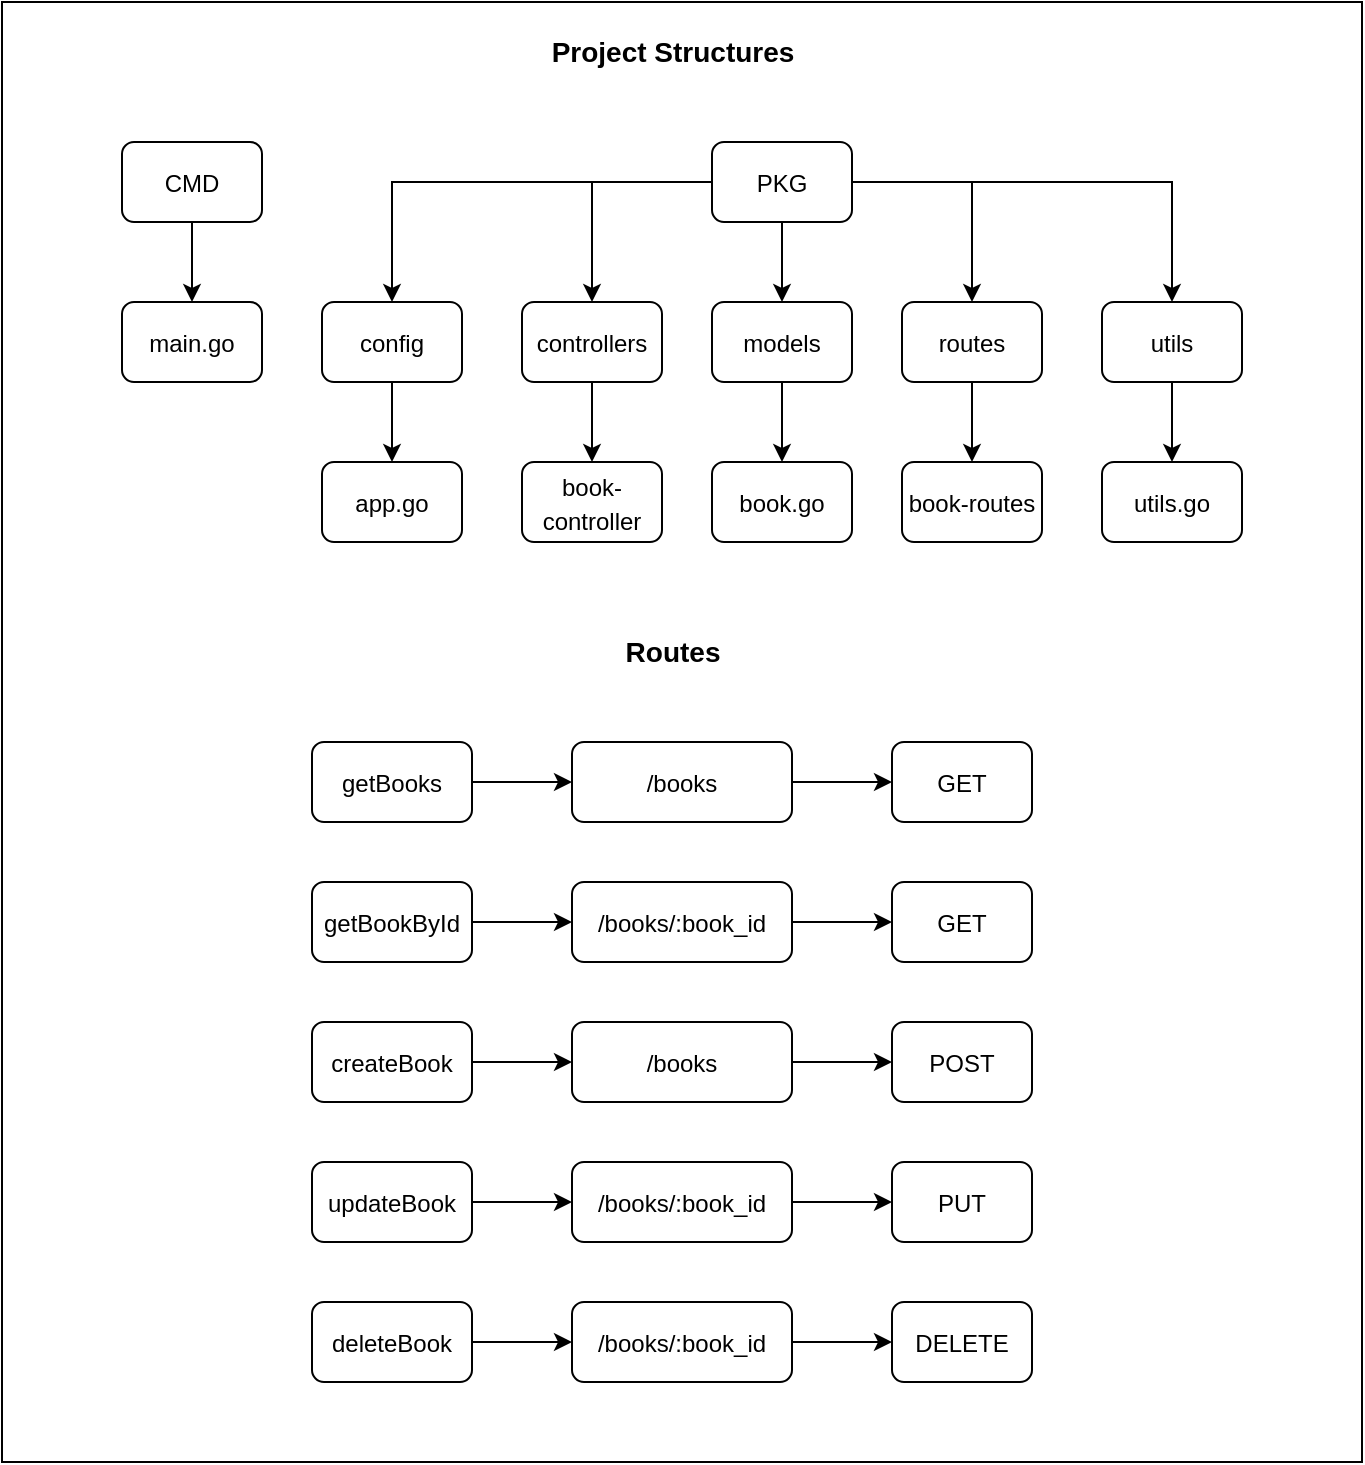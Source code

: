 <mxfile version="20.7.4" type="device"><diagram id="1F81Rj-Ft6lYj-HkWxes" name="Page-1"><mxGraphModel dx="1867" dy="807" grid="1" gridSize="10" guides="1" tooltips="1" connect="1" arrows="1" fold="1" page="1" pageScale="1" pageWidth="850" pageHeight="1100" math="0" shadow="0"><root><mxCell id="0"/><mxCell id="1" parent="0"/><mxCell id="XX0Db3XDfl8RLip8Jr2U-53" value="" style="rounded=0;whiteSpace=wrap;html=1;fontSize=12;" vertex="1" parent="1"><mxGeometry x="90" y="50" width="680" height="730" as="geometry"/></mxCell><mxCell id="XX0Db3XDfl8RLip8Jr2U-1" value="&lt;b&gt;&lt;font style=&quot;font-size: 14px;&quot;&gt;Project Structures&lt;/font&gt;&lt;/b&gt;" style="text;html=1;align=center;verticalAlign=middle;resizable=0;points=[];autosize=1;strokeColor=none;fillColor=none;" vertex="1" parent="1"><mxGeometry x="355" y="60" width="140" height="30" as="geometry"/></mxCell><mxCell id="XX0Db3XDfl8RLip8Jr2U-15" value="" style="edgeStyle=orthogonalEdgeStyle;rounded=0;orthogonalLoop=1;jettySize=auto;html=1;fontSize=12;" edge="1" parent="1" source="XX0Db3XDfl8RLip8Jr2U-2" target="XX0Db3XDfl8RLip8Jr2U-4"><mxGeometry relative="1" as="geometry"/></mxCell><mxCell id="XX0Db3XDfl8RLip8Jr2U-2" value="&lt;font style=&quot;font-size: 12px;&quot;&gt;CMD&lt;/font&gt;" style="rounded=1;whiteSpace=wrap;html=1;fontSize=14;" vertex="1" parent="1"><mxGeometry x="150" y="120" width="70" height="40" as="geometry"/></mxCell><mxCell id="XX0Db3XDfl8RLip8Jr2U-16" value="" style="edgeStyle=orthogonalEdgeStyle;rounded=0;orthogonalLoop=1;jettySize=auto;html=1;fontSize=12;" edge="1" parent="1" source="XX0Db3XDfl8RLip8Jr2U-3" target="XX0Db3XDfl8RLip8Jr2U-7"><mxGeometry relative="1" as="geometry"/></mxCell><mxCell id="XX0Db3XDfl8RLip8Jr2U-18" style="edgeStyle=orthogonalEdgeStyle;rounded=0;orthogonalLoop=1;jettySize=auto;html=1;fontSize=12;" edge="1" parent="1" source="XX0Db3XDfl8RLip8Jr2U-3" target="XX0Db3XDfl8RLip8Jr2U-6"><mxGeometry relative="1" as="geometry"/></mxCell><mxCell id="XX0Db3XDfl8RLip8Jr2U-19" style="edgeStyle=orthogonalEdgeStyle;rounded=0;orthogonalLoop=1;jettySize=auto;html=1;fontSize=12;" edge="1" parent="1" source="XX0Db3XDfl8RLip8Jr2U-3" target="XX0Db3XDfl8RLip8Jr2U-5"><mxGeometry relative="1" as="geometry"/></mxCell><mxCell id="XX0Db3XDfl8RLip8Jr2U-22" style="edgeStyle=orthogonalEdgeStyle;rounded=0;orthogonalLoop=1;jettySize=auto;html=1;fontSize=12;" edge="1" parent="1" source="XX0Db3XDfl8RLip8Jr2U-3" target="XX0Db3XDfl8RLip8Jr2U-8"><mxGeometry relative="1" as="geometry"/></mxCell><mxCell id="XX0Db3XDfl8RLip8Jr2U-23" style="edgeStyle=orthogonalEdgeStyle;rounded=0;orthogonalLoop=1;jettySize=auto;html=1;fontSize=12;" edge="1" parent="1" source="XX0Db3XDfl8RLip8Jr2U-3" target="XX0Db3XDfl8RLip8Jr2U-9"><mxGeometry relative="1" as="geometry"/></mxCell><mxCell id="XX0Db3XDfl8RLip8Jr2U-3" value="&lt;font style=&quot;font-size: 12px;&quot;&gt;PKG&lt;/font&gt;" style="rounded=1;whiteSpace=wrap;html=1;fontSize=14;" vertex="1" parent="1"><mxGeometry x="445" y="120" width="70" height="40" as="geometry"/></mxCell><mxCell id="XX0Db3XDfl8RLip8Jr2U-4" value="&lt;font style=&quot;font-size: 12px;&quot;&gt;main.go&lt;/font&gt;" style="rounded=1;whiteSpace=wrap;html=1;fontSize=14;" vertex="1" parent="1"><mxGeometry x="150" y="200" width="70" height="40" as="geometry"/></mxCell><mxCell id="XX0Db3XDfl8RLip8Jr2U-20" value="" style="edgeStyle=orthogonalEdgeStyle;rounded=0;orthogonalLoop=1;jettySize=auto;html=1;fontSize=12;" edge="1" parent="1" source="XX0Db3XDfl8RLip8Jr2U-5" target="XX0Db3XDfl8RLip8Jr2U-10"><mxGeometry relative="1" as="geometry"/></mxCell><mxCell id="XX0Db3XDfl8RLip8Jr2U-5" value="&lt;font style=&quot;font-size: 12px;&quot;&gt;config&lt;/font&gt;" style="rounded=1;whiteSpace=wrap;html=1;fontSize=14;" vertex="1" parent="1"><mxGeometry x="250" y="200" width="70" height="40" as="geometry"/></mxCell><mxCell id="XX0Db3XDfl8RLip8Jr2U-21" value="" style="edgeStyle=orthogonalEdgeStyle;rounded=0;orthogonalLoop=1;jettySize=auto;html=1;fontSize=12;" edge="1" parent="1" source="XX0Db3XDfl8RLip8Jr2U-6" target="XX0Db3XDfl8RLip8Jr2U-11"><mxGeometry relative="1" as="geometry"/></mxCell><mxCell id="XX0Db3XDfl8RLip8Jr2U-6" value="&lt;font style=&quot;font-size: 12px;&quot;&gt;controllers&lt;/font&gt;" style="rounded=1;whiteSpace=wrap;html=1;fontSize=14;" vertex="1" parent="1"><mxGeometry x="350" y="200" width="70" height="40" as="geometry"/></mxCell><mxCell id="XX0Db3XDfl8RLip8Jr2U-17" value="" style="edgeStyle=orthogonalEdgeStyle;rounded=0;orthogonalLoop=1;jettySize=auto;html=1;fontSize=12;" edge="1" parent="1" source="XX0Db3XDfl8RLip8Jr2U-7" target="XX0Db3XDfl8RLip8Jr2U-12"><mxGeometry relative="1" as="geometry"/></mxCell><mxCell id="XX0Db3XDfl8RLip8Jr2U-7" value="&lt;font style=&quot;font-size: 12px;&quot;&gt;models&lt;/font&gt;" style="rounded=1;whiteSpace=wrap;html=1;fontSize=14;" vertex="1" parent="1"><mxGeometry x="445" y="200" width="70" height="40" as="geometry"/></mxCell><mxCell id="XX0Db3XDfl8RLip8Jr2U-25" value="" style="edgeStyle=orthogonalEdgeStyle;rounded=0;orthogonalLoop=1;jettySize=auto;html=1;fontSize=12;" edge="1" parent="1" source="XX0Db3XDfl8RLip8Jr2U-8" target="XX0Db3XDfl8RLip8Jr2U-13"><mxGeometry relative="1" as="geometry"/></mxCell><mxCell id="XX0Db3XDfl8RLip8Jr2U-8" value="&lt;font style=&quot;font-size: 12px;&quot;&gt;routes&lt;/font&gt;" style="rounded=1;whiteSpace=wrap;html=1;fontSize=14;" vertex="1" parent="1"><mxGeometry x="540" y="200" width="70" height="40" as="geometry"/></mxCell><mxCell id="XX0Db3XDfl8RLip8Jr2U-24" value="" style="edgeStyle=orthogonalEdgeStyle;rounded=0;orthogonalLoop=1;jettySize=auto;html=1;fontSize=12;" edge="1" parent="1" source="XX0Db3XDfl8RLip8Jr2U-9" target="XX0Db3XDfl8RLip8Jr2U-14"><mxGeometry relative="1" as="geometry"/></mxCell><mxCell id="XX0Db3XDfl8RLip8Jr2U-9" value="&lt;font style=&quot;font-size: 12px;&quot;&gt;utils&lt;/font&gt;" style="rounded=1;whiteSpace=wrap;html=1;fontSize=14;" vertex="1" parent="1"><mxGeometry x="640" y="200" width="70" height="40" as="geometry"/></mxCell><mxCell id="XX0Db3XDfl8RLip8Jr2U-10" value="&lt;font style=&quot;font-size: 12px;&quot;&gt;app.go&lt;/font&gt;" style="rounded=1;whiteSpace=wrap;html=1;fontSize=14;" vertex="1" parent="1"><mxGeometry x="250" y="280" width="70" height="40" as="geometry"/></mxCell><mxCell id="XX0Db3XDfl8RLip8Jr2U-11" value="&lt;font style=&quot;font-size: 12px;&quot;&gt;book-controller&lt;/font&gt;" style="rounded=1;whiteSpace=wrap;html=1;fontSize=14;" vertex="1" parent="1"><mxGeometry x="350" y="280" width="70" height="40" as="geometry"/></mxCell><mxCell id="XX0Db3XDfl8RLip8Jr2U-12" value="&lt;font style=&quot;font-size: 12px;&quot;&gt;book.go&lt;/font&gt;" style="rounded=1;whiteSpace=wrap;html=1;fontSize=14;" vertex="1" parent="1"><mxGeometry x="445" y="280" width="70" height="40" as="geometry"/></mxCell><mxCell id="XX0Db3XDfl8RLip8Jr2U-13" value="&lt;font style=&quot;font-size: 12px;&quot;&gt;book-routes&lt;/font&gt;" style="rounded=1;whiteSpace=wrap;html=1;fontSize=14;" vertex="1" parent="1"><mxGeometry x="540" y="280" width="70" height="40" as="geometry"/></mxCell><mxCell id="XX0Db3XDfl8RLip8Jr2U-14" value="&lt;font style=&quot;font-size: 12px;&quot;&gt;utils.go&lt;/font&gt;" style="rounded=1;whiteSpace=wrap;html=1;fontSize=14;" vertex="1" parent="1"><mxGeometry x="640" y="280" width="70" height="40" as="geometry"/></mxCell><mxCell id="XX0Db3XDfl8RLip8Jr2U-42" value="" style="edgeStyle=orthogonalEdgeStyle;rounded=0;orthogonalLoop=1;jettySize=auto;html=1;fontSize=12;" edge="1" parent="1" source="XX0Db3XDfl8RLip8Jr2U-26" target="XX0Db3XDfl8RLip8Jr2U-27"><mxGeometry relative="1" as="geometry"/></mxCell><mxCell id="XX0Db3XDfl8RLip8Jr2U-26" value="&lt;font style=&quot;font-size: 12px;&quot;&gt;getBooks&lt;/font&gt;" style="rounded=1;whiteSpace=wrap;html=1;fontSize=14;" vertex="1" parent="1"><mxGeometry x="245" y="420" width="80" height="40" as="geometry"/></mxCell><mxCell id="XX0Db3XDfl8RLip8Jr2U-43" value="" style="edgeStyle=orthogonalEdgeStyle;rounded=0;orthogonalLoop=1;jettySize=auto;html=1;fontSize=12;" edge="1" parent="1" source="XX0Db3XDfl8RLip8Jr2U-27" target="XX0Db3XDfl8RLip8Jr2U-28"><mxGeometry relative="1" as="geometry"/></mxCell><mxCell id="XX0Db3XDfl8RLip8Jr2U-27" value="&lt;font style=&quot;font-size: 12px;&quot;&gt;/books&lt;/font&gt;" style="rounded=1;whiteSpace=wrap;html=1;fontSize=14;" vertex="1" parent="1"><mxGeometry x="375" y="420" width="110" height="40" as="geometry"/></mxCell><mxCell id="XX0Db3XDfl8RLip8Jr2U-28" value="&lt;font style=&quot;font-size: 12px;&quot;&gt;GET&lt;/font&gt;" style="rounded=1;whiteSpace=wrap;html=1;fontSize=14;" vertex="1" parent="1"><mxGeometry x="535" y="420" width="70" height="40" as="geometry"/></mxCell><mxCell id="XX0Db3XDfl8RLip8Jr2U-44" value="" style="edgeStyle=orthogonalEdgeStyle;rounded=0;orthogonalLoop=1;jettySize=auto;html=1;fontSize=12;" edge="1" parent="1" source="XX0Db3XDfl8RLip8Jr2U-29" target="XX0Db3XDfl8RLip8Jr2U-30"><mxGeometry relative="1" as="geometry"/></mxCell><mxCell id="XX0Db3XDfl8RLip8Jr2U-29" value="&lt;font style=&quot;font-size: 12px;&quot;&gt;getBookById&lt;/font&gt;" style="rounded=1;whiteSpace=wrap;html=1;fontSize=14;" vertex="1" parent="1"><mxGeometry x="245" y="490" width="80" height="40" as="geometry"/></mxCell><mxCell id="XX0Db3XDfl8RLip8Jr2U-45" value="" style="edgeStyle=orthogonalEdgeStyle;rounded=0;orthogonalLoop=1;jettySize=auto;html=1;fontSize=12;" edge="1" parent="1" source="XX0Db3XDfl8RLip8Jr2U-30" target="XX0Db3XDfl8RLip8Jr2U-31"><mxGeometry relative="1" as="geometry"/></mxCell><mxCell id="XX0Db3XDfl8RLip8Jr2U-30" value="&lt;font style=&quot;font-size: 12px;&quot;&gt;/books/:book_id&lt;/font&gt;" style="rounded=1;whiteSpace=wrap;html=1;fontSize=14;" vertex="1" parent="1"><mxGeometry x="375" y="490" width="110" height="40" as="geometry"/></mxCell><mxCell id="XX0Db3XDfl8RLip8Jr2U-31" value="&lt;font style=&quot;font-size: 12px;&quot;&gt;GET&lt;/font&gt;" style="rounded=1;whiteSpace=wrap;html=1;fontSize=14;" vertex="1" parent="1"><mxGeometry x="535" y="490" width="70" height="40" as="geometry"/></mxCell><mxCell id="XX0Db3XDfl8RLip8Jr2U-46" value="" style="edgeStyle=orthogonalEdgeStyle;rounded=0;orthogonalLoop=1;jettySize=auto;html=1;fontSize=12;" edge="1" parent="1" source="XX0Db3XDfl8RLip8Jr2U-33" target="XX0Db3XDfl8RLip8Jr2U-34"><mxGeometry relative="1" as="geometry"/></mxCell><mxCell id="XX0Db3XDfl8RLip8Jr2U-33" value="&lt;font style=&quot;font-size: 12px;&quot;&gt;createBook&lt;/font&gt;" style="rounded=1;whiteSpace=wrap;html=1;fontSize=14;" vertex="1" parent="1"><mxGeometry x="245" y="560" width="80" height="40" as="geometry"/></mxCell><mxCell id="XX0Db3XDfl8RLip8Jr2U-47" value="" style="edgeStyle=orthogonalEdgeStyle;rounded=0;orthogonalLoop=1;jettySize=auto;html=1;fontSize=12;" edge="1" parent="1" source="XX0Db3XDfl8RLip8Jr2U-34" target="XX0Db3XDfl8RLip8Jr2U-35"><mxGeometry relative="1" as="geometry"/></mxCell><mxCell id="XX0Db3XDfl8RLip8Jr2U-34" value="&lt;font style=&quot;font-size: 12px;&quot;&gt;/books&lt;/font&gt;" style="rounded=1;whiteSpace=wrap;html=1;fontSize=14;" vertex="1" parent="1"><mxGeometry x="375" y="560" width="110" height="40" as="geometry"/></mxCell><mxCell id="XX0Db3XDfl8RLip8Jr2U-35" value="&lt;font style=&quot;font-size: 12px;&quot;&gt;POST&lt;/font&gt;" style="rounded=1;whiteSpace=wrap;html=1;fontSize=14;" vertex="1" parent="1"><mxGeometry x="535" y="560" width="70" height="40" as="geometry"/></mxCell><mxCell id="XX0Db3XDfl8RLip8Jr2U-48" value="" style="edgeStyle=orthogonalEdgeStyle;rounded=0;orthogonalLoop=1;jettySize=auto;html=1;fontSize=12;" edge="1" parent="1" source="XX0Db3XDfl8RLip8Jr2U-36" target="XX0Db3XDfl8RLip8Jr2U-37"><mxGeometry relative="1" as="geometry"/></mxCell><mxCell id="XX0Db3XDfl8RLip8Jr2U-36" value="&lt;font style=&quot;font-size: 12px;&quot;&gt;updateBook&lt;/font&gt;" style="rounded=1;whiteSpace=wrap;html=1;fontSize=14;" vertex="1" parent="1"><mxGeometry x="245" y="630" width="80" height="40" as="geometry"/></mxCell><mxCell id="XX0Db3XDfl8RLip8Jr2U-49" value="" style="edgeStyle=orthogonalEdgeStyle;rounded=0;orthogonalLoop=1;jettySize=auto;html=1;fontSize=12;" edge="1" parent="1" source="XX0Db3XDfl8RLip8Jr2U-37" target="XX0Db3XDfl8RLip8Jr2U-38"><mxGeometry relative="1" as="geometry"/></mxCell><mxCell id="XX0Db3XDfl8RLip8Jr2U-37" value="&lt;font style=&quot;font-size: 12px;&quot;&gt;/books/:book_id&lt;/font&gt;" style="rounded=1;whiteSpace=wrap;html=1;fontSize=14;" vertex="1" parent="1"><mxGeometry x="375" y="630" width="110" height="40" as="geometry"/></mxCell><mxCell id="XX0Db3XDfl8RLip8Jr2U-38" value="&lt;font style=&quot;font-size: 12px;&quot;&gt;PUT&lt;/font&gt;" style="rounded=1;whiteSpace=wrap;html=1;fontSize=14;" vertex="1" parent="1"><mxGeometry x="535" y="630" width="70" height="40" as="geometry"/></mxCell><mxCell id="XX0Db3XDfl8RLip8Jr2U-50" value="" style="edgeStyle=orthogonalEdgeStyle;rounded=0;orthogonalLoop=1;jettySize=auto;html=1;fontSize=12;" edge="1" parent="1" source="XX0Db3XDfl8RLip8Jr2U-39" target="XX0Db3XDfl8RLip8Jr2U-40"><mxGeometry relative="1" as="geometry"/></mxCell><mxCell id="XX0Db3XDfl8RLip8Jr2U-39" value="&lt;font style=&quot;font-size: 12px;&quot;&gt;deleteBook&lt;/font&gt;" style="rounded=1;whiteSpace=wrap;html=1;fontSize=14;" vertex="1" parent="1"><mxGeometry x="245" y="700" width="80" height="40" as="geometry"/></mxCell><mxCell id="XX0Db3XDfl8RLip8Jr2U-51" value="" style="edgeStyle=orthogonalEdgeStyle;rounded=0;orthogonalLoop=1;jettySize=auto;html=1;fontSize=12;" edge="1" parent="1" source="XX0Db3XDfl8RLip8Jr2U-40" target="XX0Db3XDfl8RLip8Jr2U-41"><mxGeometry relative="1" as="geometry"/></mxCell><mxCell id="XX0Db3XDfl8RLip8Jr2U-40" value="&lt;font style=&quot;font-size: 12px;&quot;&gt;/books/:book_id&lt;/font&gt;" style="rounded=1;whiteSpace=wrap;html=1;fontSize=14;" vertex="1" parent="1"><mxGeometry x="375" y="700" width="110" height="40" as="geometry"/></mxCell><mxCell id="XX0Db3XDfl8RLip8Jr2U-41" value="&lt;font style=&quot;font-size: 12px;&quot;&gt;DELETE&lt;/font&gt;" style="rounded=1;whiteSpace=wrap;html=1;fontSize=14;" vertex="1" parent="1"><mxGeometry x="535" y="700" width="70" height="40" as="geometry"/></mxCell><mxCell id="XX0Db3XDfl8RLip8Jr2U-52" value="&lt;b&gt;&lt;font style=&quot;font-size: 14px;&quot;&gt;Routes&lt;/font&gt;&lt;/b&gt;" style="text;html=1;align=center;verticalAlign=middle;resizable=0;points=[];autosize=1;strokeColor=none;fillColor=none;" vertex="1" parent="1"><mxGeometry x="390" y="360" width="70" height="30" as="geometry"/></mxCell></root></mxGraphModel></diagram></mxfile>